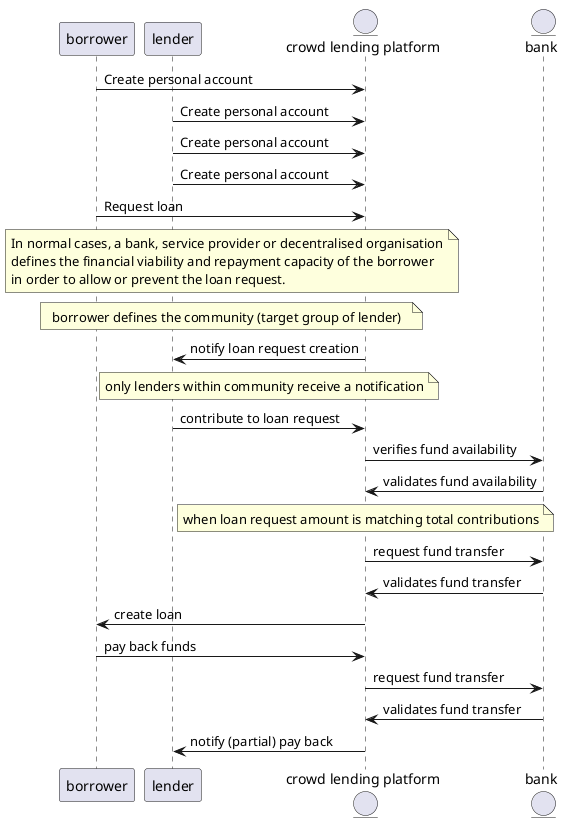 @startuml

participant borrower as bw
participant lender as ld
entity "crowd lending platform" as cl
entity bank as bk

bw -> cl: Create personal account
ld -> cl: Create personal account
ld -> cl: Create personal account
ld -> cl: Create personal account

bw -> cl: Request loan

note over bw, cl
In normal cases, a bank, service provider or decentralised organisation
defines the financial viability and repayment capacity of the borrower
in order to allow or prevent the loan request.
end note

note over bw, cl: borrower defines the community (target group of lender)

cl -> ld: notify loan request creation

note over ld, cl: only lenders within community receive a notification

ld -> cl: contribute to loan request
cl -> bk: verifies fund availability
bk -> cl: validates fund availability

note over cl: when loan request amount is matching total contributions

cl -> bk: request fund transfer
bk -> cl: validates fund transfer

cl -> bw: create loan

bw -> cl: pay back funds

cl -> bk: request fund transfer
bk -> cl: validates fund transfer

cl -> ld: notify (partial) pay back

@enduml